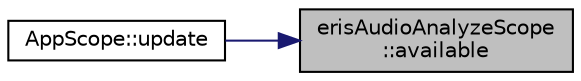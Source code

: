 digraph "erisAudioAnalyzeScope::available"
{
 // LATEX_PDF_SIZE
  edge [fontname="Helvetica",fontsize="10",labelfontname="Helvetica",labelfontsize="10"];
  node [fontname="Helvetica",fontsize="10",shape=record];
  rankdir="RL";
  Node1 [label="erisAudioAnalyzeScope\l::available",height=0.2,width=0.4,color="black", fillcolor="grey75", style="filled", fontcolor="black",tooltip=" "];
  Node1 -> Node2 [dir="back",color="midnightblue",fontsize="10",style="solid",fontname="Helvetica"];
  Node2 [label="AppScope::update",height=0.2,width=0.4,color="black", fillcolor="white", style="filled",URL="$class_app_scope.html#afea80e94624d9ed8ce80c36021000c65",tooltip=" "];
}
